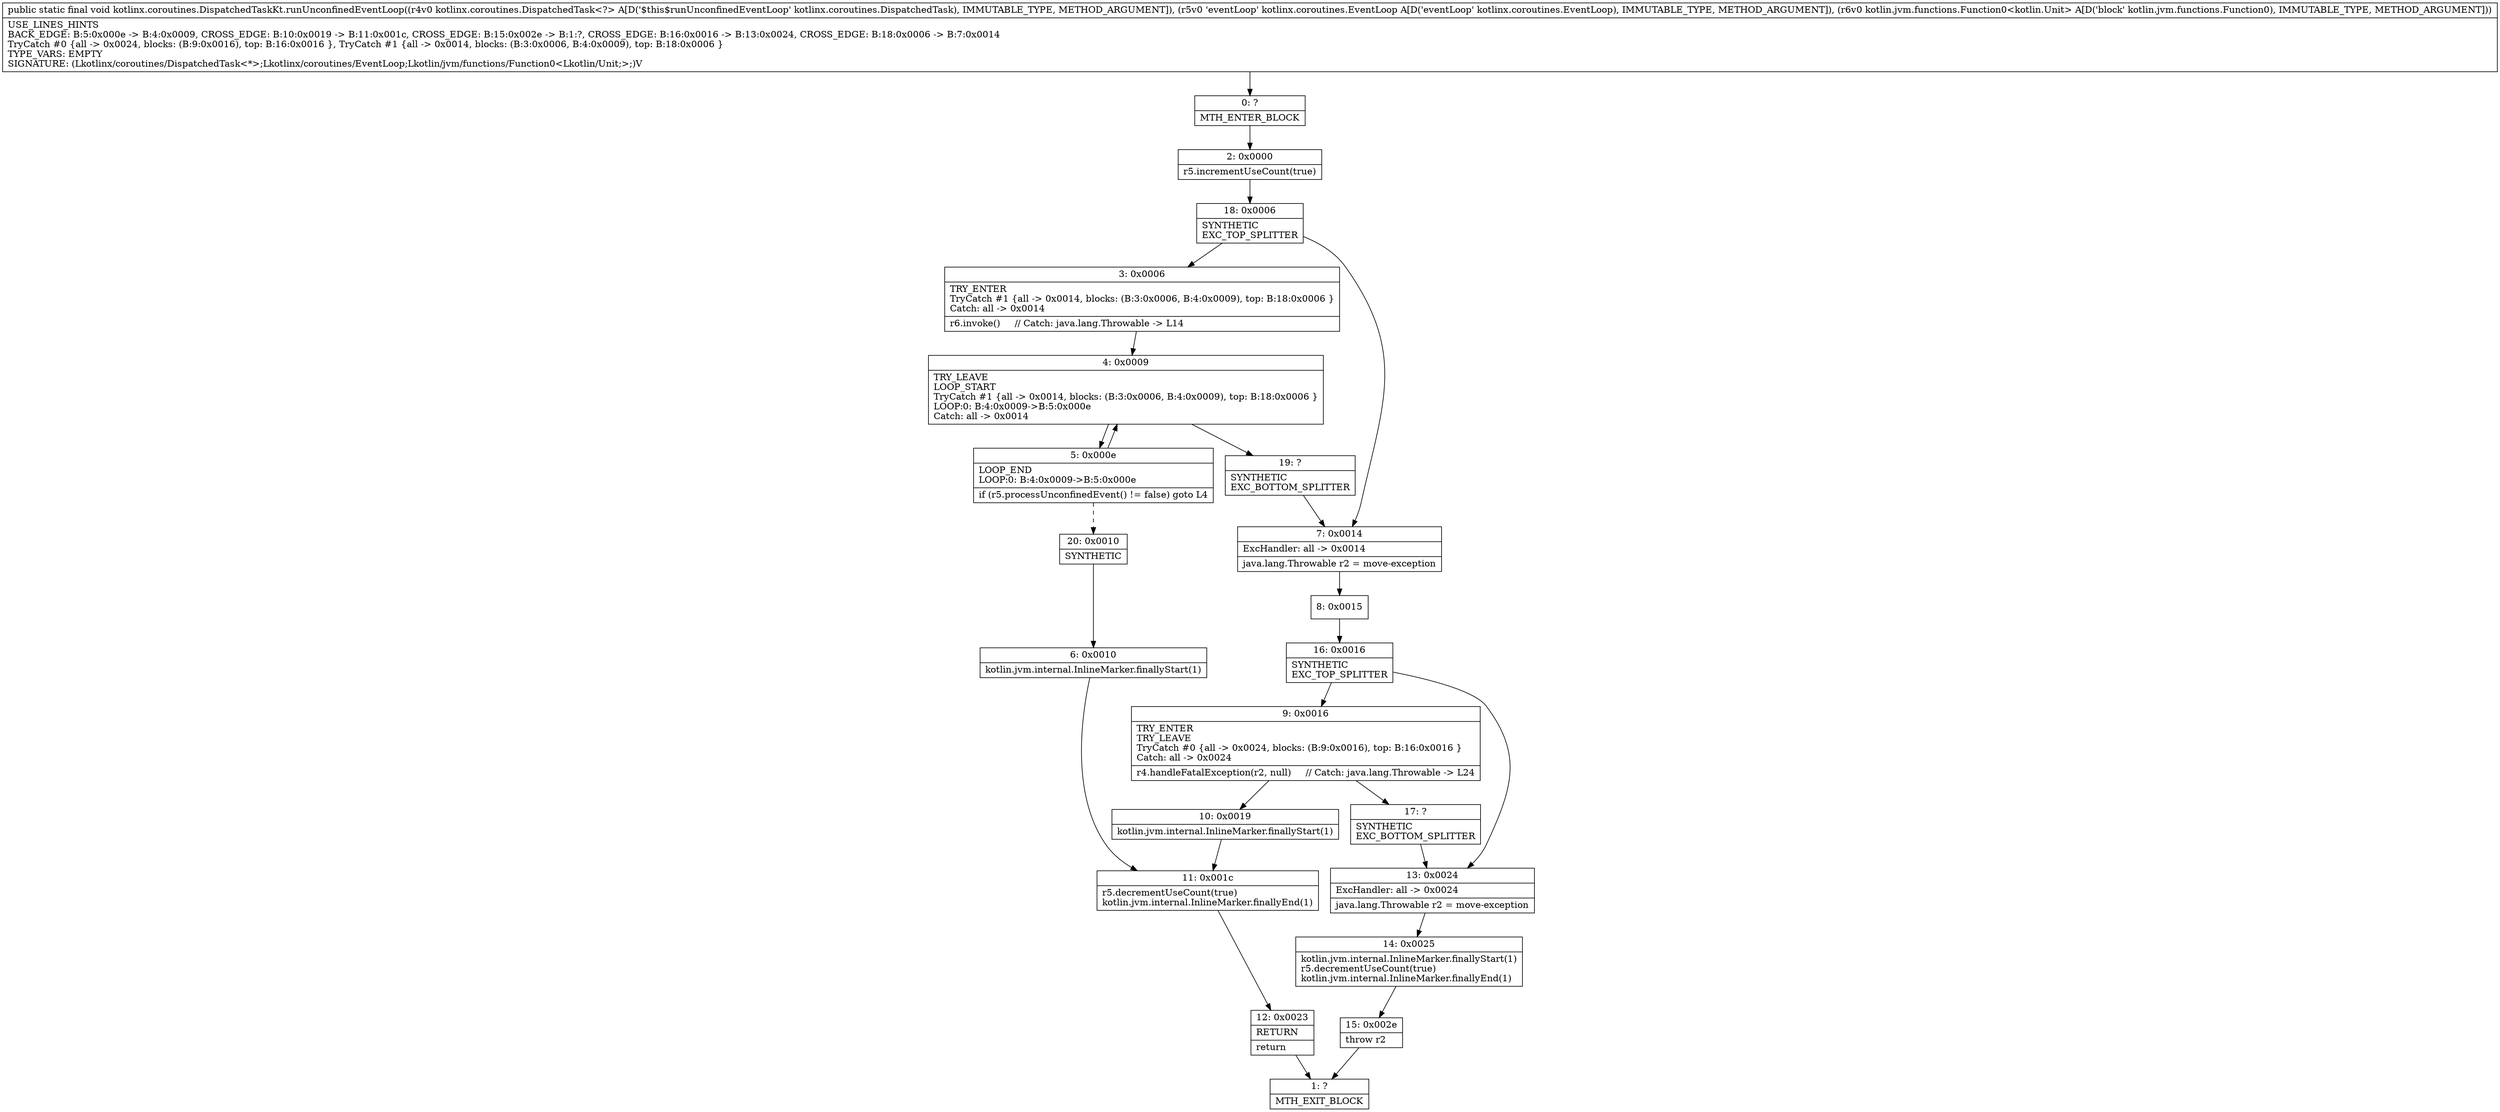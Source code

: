 digraph "CFG forkotlinx.coroutines.DispatchedTaskKt.runUnconfinedEventLoop(Lkotlinx\/coroutines\/DispatchedTask;Lkotlinx\/coroutines\/EventLoop;Lkotlin\/jvm\/functions\/Function0;)V" {
Node_0 [shape=record,label="{0\:\ ?|MTH_ENTER_BLOCK\l}"];
Node_2 [shape=record,label="{2\:\ 0x0000|r5.incrementUseCount(true)\l}"];
Node_18 [shape=record,label="{18\:\ 0x0006|SYNTHETIC\lEXC_TOP_SPLITTER\l}"];
Node_3 [shape=record,label="{3\:\ 0x0006|TRY_ENTER\lTryCatch #1 \{all \-\> 0x0014, blocks: (B:3:0x0006, B:4:0x0009), top: B:18:0x0006 \}\lCatch: all \-\> 0x0014\l|r6.invoke()     \/\/ Catch: java.lang.Throwable \-\> L14\l}"];
Node_4 [shape=record,label="{4\:\ 0x0009|TRY_LEAVE\lLOOP_START\lTryCatch #1 \{all \-\> 0x0014, blocks: (B:3:0x0006, B:4:0x0009), top: B:18:0x0006 \}\lLOOP:0: B:4:0x0009\-\>B:5:0x000e\lCatch: all \-\> 0x0014\l}"];
Node_5 [shape=record,label="{5\:\ 0x000e|LOOP_END\lLOOP:0: B:4:0x0009\-\>B:5:0x000e\l|if (r5.processUnconfinedEvent() != false) goto L4\l}"];
Node_20 [shape=record,label="{20\:\ 0x0010|SYNTHETIC\l}"];
Node_6 [shape=record,label="{6\:\ 0x0010|kotlin.jvm.internal.InlineMarker.finallyStart(1)\l}"];
Node_11 [shape=record,label="{11\:\ 0x001c|r5.decrementUseCount(true)\lkotlin.jvm.internal.InlineMarker.finallyEnd(1)\l}"];
Node_12 [shape=record,label="{12\:\ 0x0023|RETURN\l|return\l}"];
Node_1 [shape=record,label="{1\:\ ?|MTH_EXIT_BLOCK\l}"];
Node_19 [shape=record,label="{19\:\ ?|SYNTHETIC\lEXC_BOTTOM_SPLITTER\l}"];
Node_7 [shape=record,label="{7\:\ 0x0014|ExcHandler: all \-\> 0x0014\l|java.lang.Throwable r2 = move\-exception\l}"];
Node_8 [shape=record,label="{8\:\ 0x0015}"];
Node_16 [shape=record,label="{16\:\ 0x0016|SYNTHETIC\lEXC_TOP_SPLITTER\l}"];
Node_9 [shape=record,label="{9\:\ 0x0016|TRY_ENTER\lTRY_LEAVE\lTryCatch #0 \{all \-\> 0x0024, blocks: (B:9:0x0016), top: B:16:0x0016 \}\lCatch: all \-\> 0x0024\l|r4.handleFatalException(r2, null)     \/\/ Catch: java.lang.Throwable \-\> L24\l}"];
Node_10 [shape=record,label="{10\:\ 0x0019|kotlin.jvm.internal.InlineMarker.finallyStart(1)\l}"];
Node_17 [shape=record,label="{17\:\ ?|SYNTHETIC\lEXC_BOTTOM_SPLITTER\l}"];
Node_13 [shape=record,label="{13\:\ 0x0024|ExcHandler: all \-\> 0x0024\l|java.lang.Throwable r2 = move\-exception\l}"];
Node_14 [shape=record,label="{14\:\ 0x0025|kotlin.jvm.internal.InlineMarker.finallyStart(1)\lr5.decrementUseCount(true)\lkotlin.jvm.internal.InlineMarker.finallyEnd(1)\l}"];
Node_15 [shape=record,label="{15\:\ 0x002e|throw r2\l}"];
MethodNode[shape=record,label="{public static final void kotlinx.coroutines.DispatchedTaskKt.runUnconfinedEventLoop((r4v0 kotlinx.coroutines.DispatchedTask\<?\> A[D('$this$runUnconfinedEventLoop' kotlinx.coroutines.DispatchedTask), IMMUTABLE_TYPE, METHOD_ARGUMENT]), (r5v0 'eventLoop' kotlinx.coroutines.EventLoop A[D('eventLoop' kotlinx.coroutines.EventLoop), IMMUTABLE_TYPE, METHOD_ARGUMENT]), (r6v0 kotlin.jvm.functions.Function0\<kotlin.Unit\> A[D('block' kotlin.jvm.functions.Function0), IMMUTABLE_TYPE, METHOD_ARGUMENT]))  | USE_LINES_HINTS\lBACK_EDGE: B:5:0x000e \-\> B:4:0x0009, CROSS_EDGE: B:10:0x0019 \-\> B:11:0x001c, CROSS_EDGE: B:15:0x002e \-\> B:1:?, CROSS_EDGE: B:16:0x0016 \-\> B:13:0x0024, CROSS_EDGE: B:18:0x0006 \-\> B:7:0x0014\lTryCatch #0 \{all \-\> 0x0024, blocks: (B:9:0x0016), top: B:16:0x0016 \}, TryCatch #1 \{all \-\> 0x0014, blocks: (B:3:0x0006, B:4:0x0009), top: B:18:0x0006 \}\lTYPE_VARS: EMPTY\lSIGNATURE: (Lkotlinx\/coroutines\/DispatchedTask\<*\>;Lkotlinx\/coroutines\/EventLoop;Lkotlin\/jvm\/functions\/Function0\<Lkotlin\/Unit;\>;)V\l}"];
MethodNode -> Node_0;Node_0 -> Node_2;
Node_2 -> Node_18;
Node_18 -> Node_3;
Node_18 -> Node_7;
Node_3 -> Node_4;
Node_4 -> Node_5;
Node_4 -> Node_19;
Node_5 -> Node_4;
Node_5 -> Node_20[style=dashed];
Node_20 -> Node_6;
Node_6 -> Node_11;
Node_11 -> Node_12;
Node_12 -> Node_1;
Node_19 -> Node_7;
Node_7 -> Node_8;
Node_8 -> Node_16;
Node_16 -> Node_9;
Node_16 -> Node_13;
Node_9 -> Node_10;
Node_9 -> Node_17;
Node_10 -> Node_11;
Node_17 -> Node_13;
Node_13 -> Node_14;
Node_14 -> Node_15;
Node_15 -> Node_1;
}

